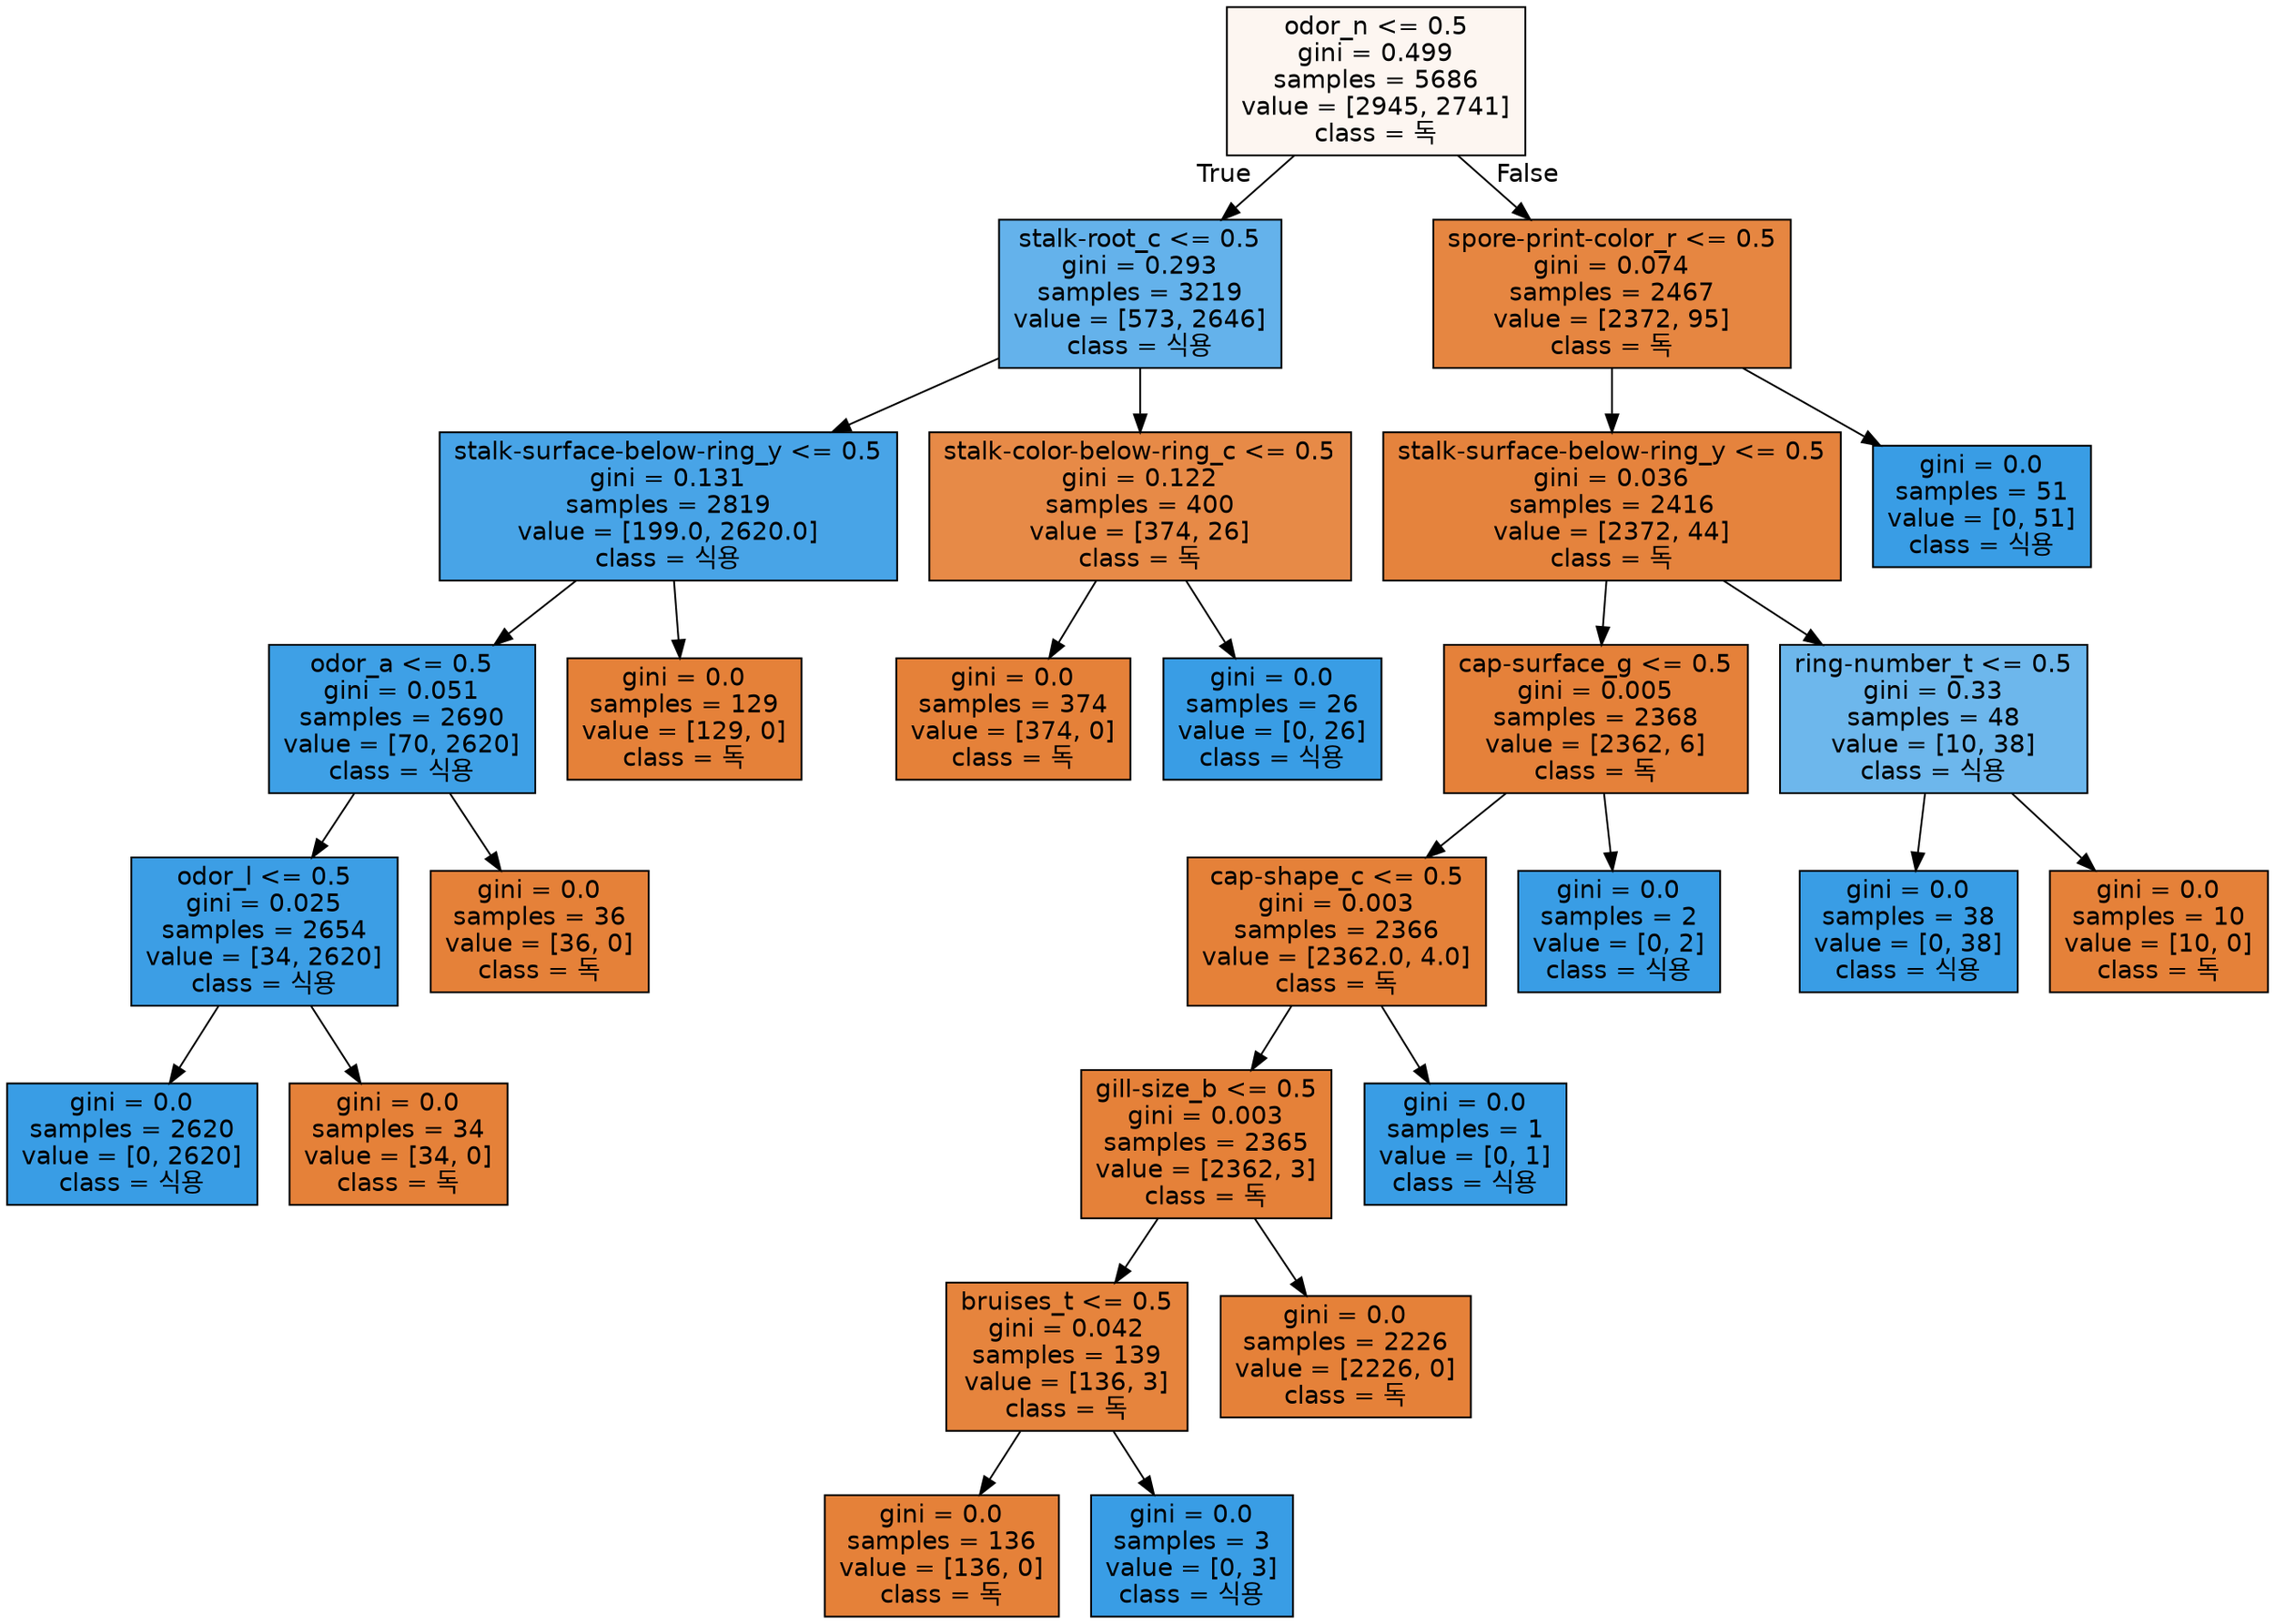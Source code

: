 digraph Tree {
node [shape=box, style="filled", color="black", fontname="helvetica"] ;
edge [fontname="helvetica"] ;
0 [label="odor_n <= 0.5\ngini = 0.499\nsamples = 5686\nvalue = [2945, 2741]\nclass = 독", fillcolor="#fdf6f1"] ;
1 [label="stalk-root_c <= 0.5\ngini = 0.293\nsamples = 3219\nvalue = [573, 2646]\nclass = 식용", fillcolor="#64b2eb"] ;
0 -> 1 [labeldistance=2.5, labelangle=45, headlabel="True"] ;
2 [label="stalk-surface-below-ring_y <= 0.5\ngini = 0.131\nsamples = 2819\nvalue = [199.0, 2620.0]\nclass = 식용", fillcolor="#48a4e7"] ;
1 -> 2 ;
3 [label="odor_a <= 0.5\ngini = 0.051\nsamples = 2690\nvalue = [70, 2620]\nclass = 식용", fillcolor="#3ea0e6"] ;
2 -> 3 ;
4 [label="odor_l <= 0.5\ngini = 0.025\nsamples = 2654\nvalue = [34, 2620]\nclass = 식용", fillcolor="#3c9ee5"] ;
3 -> 4 ;
5 [label="gini = 0.0\nsamples = 2620\nvalue = [0, 2620]\nclass = 식용", fillcolor="#399de5"] ;
4 -> 5 ;
6 [label="gini = 0.0\nsamples = 34\nvalue = [34, 0]\nclass = 독", fillcolor="#e58139"] ;
4 -> 6 ;
7 [label="gini = 0.0\nsamples = 36\nvalue = [36, 0]\nclass = 독", fillcolor="#e58139"] ;
3 -> 7 ;
8 [label="gini = 0.0\nsamples = 129\nvalue = [129, 0]\nclass = 독", fillcolor="#e58139"] ;
2 -> 8 ;
9 [label="stalk-color-below-ring_c <= 0.5\ngini = 0.122\nsamples = 400\nvalue = [374, 26]\nclass = 독", fillcolor="#e78a47"] ;
1 -> 9 ;
10 [label="gini = 0.0\nsamples = 374\nvalue = [374, 0]\nclass = 독", fillcolor="#e58139"] ;
9 -> 10 ;
11 [label="gini = 0.0\nsamples = 26\nvalue = [0, 26]\nclass = 식용", fillcolor="#399de5"] ;
9 -> 11 ;
12 [label="spore-print-color_r <= 0.5\ngini = 0.074\nsamples = 2467\nvalue = [2372, 95]\nclass = 독", fillcolor="#e68641"] ;
0 -> 12 [labeldistance=2.5, labelangle=-45, headlabel="False"] ;
13 [label="stalk-surface-below-ring_y <= 0.5\ngini = 0.036\nsamples = 2416\nvalue = [2372, 44]\nclass = 독", fillcolor="#e5833d"] ;
12 -> 13 ;
14 [label="cap-surface_g <= 0.5\ngini = 0.005\nsamples = 2368\nvalue = [2362, 6]\nclass = 독", fillcolor="#e5813a"] ;
13 -> 14 ;
15 [label="cap-shape_c <= 0.5\ngini = 0.003\nsamples = 2366\nvalue = [2362.0, 4.0]\nclass = 독", fillcolor="#e58139"] ;
14 -> 15 ;
16 [label="gill-size_b <= 0.5\ngini = 0.003\nsamples = 2365\nvalue = [2362, 3]\nclass = 독", fillcolor="#e58139"] ;
15 -> 16 ;
17 [label="bruises_t <= 0.5\ngini = 0.042\nsamples = 139\nvalue = [136, 3]\nclass = 독", fillcolor="#e6843d"] ;
16 -> 17 ;
18 [label="gini = 0.0\nsamples = 136\nvalue = [136, 0]\nclass = 독", fillcolor="#e58139"] ;
17 -> 18 ;
19 [label="gini = 0.0\nsamples = 3\nvalue = [0, 3]\nclass = 식용", fillcolor="#399de5"] ;
17 -> 19 ;
20 [label="gini = 0.0\nsamples = 2226\nvalue = [2226, 0]\nclass = 독", fillcolor="#e58139"] ;
16 -> 20 ;
21 [label="gini = 0.0\nsamples = 1\nvalue = [0, 1]\nclass = 식용", fillcolor="#399de5"] ;
15 -> 21 ;
22 [label="gini = 0.0\nsamples = 2\nvalue = [0, 2]\nclass = 식용", fillcolor="#399de5"] ;
14 -> 22 ;
23 [label="ring-number_t <= 0.5\ngini = 0.33\nsamples = 48\nvalue = [10, 38]\nclass = 식용", fillcolor="#6db7ec"] ;
13 -> 23 ;
24 [label="gini = 0.0\nsamples = 38\nvalue = [0, 38]\nclass = 식용", fillcolor="#399de5"] ;
23 -> 24 ;
25 [label="gini = 0.0\nsamples = 10\nvalue = [10, 0]\nclass = 독", fillcolor="#e58139"] ;
23 -> 25 ;
26 [label="gini = 0.0\nsamples = 51\nvalue = [0, 51]\nclass = 식용", fillcolor="#399de5"] ;
12 -> 26 ;
}